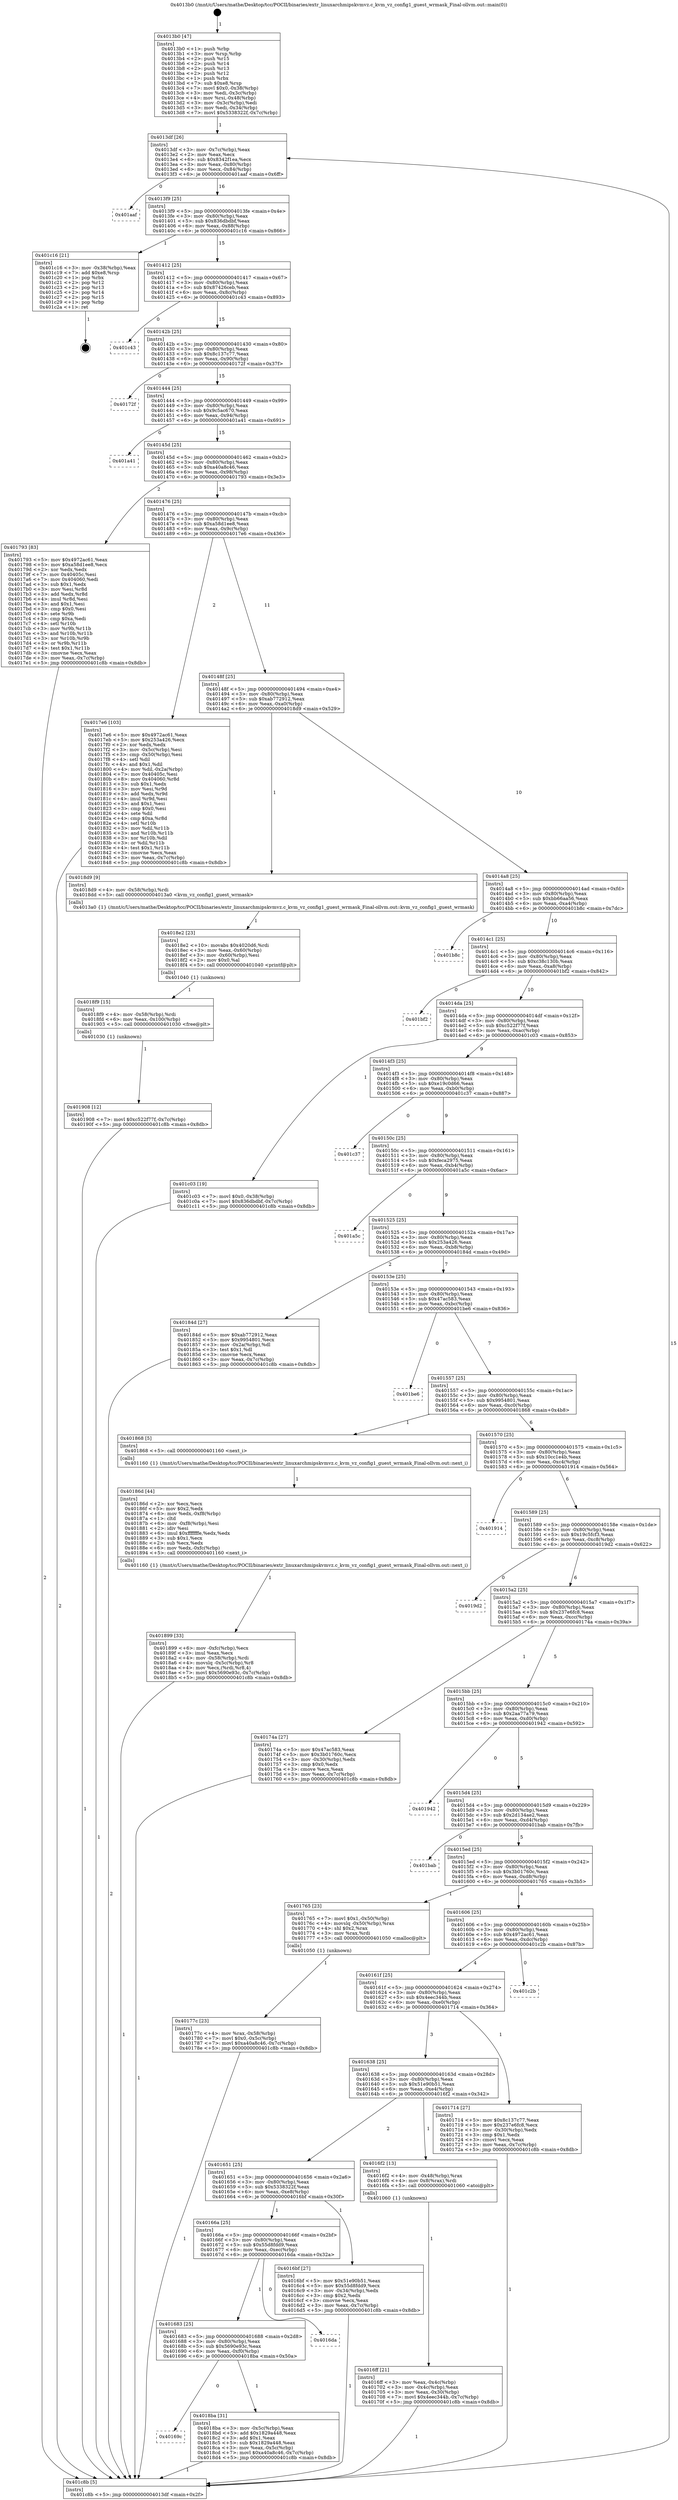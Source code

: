 digraph "0x4013b0" {
  label = "0x4013b0 (/mnt/c/Users/mathe/Desktop/tcc/POCII/binaries/extr_linuxarchmipskvmvz.c_kvm_vz_config1_guest_wrmask_Final-ollvm.out::main(0))"
  labelloc = "t"
  node[shape=record]

  Entry [label="",width=0.3,height=0.3,shape=circle,fillcolor=black,style=filled]
  "0x4013df" [label="{
     0x4013df [26]\l
     | [instrs]\l
     &nbsp;&nbsp;0x4013df \<+3\>: mov -0x7c(%rbp),%eax\l
     &nbsp;&nbsp;0x4013e2 \<+2\>: mov %eax,%ecx\l
     &nbsp;&nbsp;0x4013e4 \<+6\>: sub $0x8342f1ea,%ecx\l
     &nbsp;&nbsp;0x4013ea \<+3\>: mov %eax,-0x80(%rbp)\l
     &nbsp;&nbsp;0x4013ed \<+6\>: mov %ecx,-0x84(%rbp)\l
     &nbsp;&nbsp;0x4013f3 \<+6\>: je 0000000000401aaf \<main+0x6ff\>\l
  }"]
  "0x401aaf" [label="{
     0x401aaf\l
  }", style=dashed]
  "0x4013f9" [label="{
     0x4013f9 [25]\l
     | [instrs]\l
     &nbsp;&nbsp;0x4013f9 \<+5\>: jmp 00000000004013fe \<main+0x4e\>\l
     &nbsp;&nbsp;0x4013fe \<+3\>: mov -0x80(%rbp),%eax\l
     &nbsp;&nbsp;0x401401 \<+5\>: sub $0x836dbdbf,%eax\l
     &nbsp;&nbsp;0x401406 \<+6\>: mov %eax,-0x88(%rbp)\l
     &nbsp;&nbsp;0x40140c \<+6\>: je 0000000000401c16 \<main+0x866\>\l
  }"]
  Exit [label="",width=0.3,height=0.3,shape=circle,fillcolor=black,style=filled,peripheries=2]
  "0x401c16" [label="{
     0x401c16 [21]\l
     | [instrs]\l
     &nbsp;&nbsp;0x401c16 \<+3\>: mov -0x38(%rbp),%eax\l
     &nbsp;&nbsp;0x401c19 \<+7\>: add $0xe8,%rsp\l
     &nbsp;&nbsp;0x401c20 \<+1\>: pop %rbx\l
     &nbsp;&nbsp;0x401c21 \<+2\>: pop %r12\l
     &nbsp;&nbsp;0x401c23 \<+2\>: pop %r13\l
     &nbsp;&nbsp;0x401c25 \<+2\>: pop %r14\l
     &nbsp;&nbsp;0x401c27 \<+2\>: pop %r15\l
     &nbsp;&nbsp;0x401c29 \<+1\>: pop %rbp\l
     &nbsp;&nbsp;0x401c2a \<+1\>: ret\l
  }"]
  "0x401412" [label="{
     0x401412 [25]\l
     | [instrs]\l
     &nbsp;&nbsp;0x401412 \<+5\>: jmp 0000000000401417 \<main+0x67\>\l
     &nbsp;&nbsp;0x401417 \<+3\>: mov -0x80(%rbp),%eax\l
     &nbsp;&nbsp;0x40141a \<+5\>: sub $0x87426ceb,%eax\l
     &nbsp;&nbsp;0x40141f \<+6\>: mov %eax,-0x8c(%rbp)\l
     &nbsp;&nbsp;0x401425 \<+6\>: je 0000000000401c43 \<main+0x893\>\l
  }"]
  "0x401908" [label="{
     0x401908 [12]\l
     | [instrs]\l
     &nbsp;&nbsp;0x401908 \<+7\>: movl $0xc522f77f,-0x7c(%rbp)\l
     &nbsp;&nbsp;0x40190f \<+5\>: jmp 0000000000401c8b \<main+0x8db\>\l
  }"]
  "0x401c43" [label="{
     0x401c43\l
  }", style=dashed]
  "0x40142b" [label="{
     0x40142b [25]\l
     | [instrs]\l
     &nbsp;&nbsp;0x40142b \<+5\>: jmp 0000000000401430 \<main+0x80\>\l
     &nbsp;&nbsp;0x401430 \<+3\>: mov -0x80(%rbp),%eax\l
     &nbsp;&nbsp;0x401433 \<+5\>: sub $0x8c137c77,%eax\l
     &nbsp;&nbsp;0x401438 \<+6\>: mov %eax,-0x90(%rbp)\l
     &nbsp;&nbsp;0x40143e \<+6\>: je 000000000040172f \<main+0x37f\>\l
  }"]
  "0x4018f9" [label="{
     0x4018f9 [15]\l
     | [instrs]\l
     &nbsp;&nbsp;0x4018f9 \<+4\>: mov -0x58(%rbp),%rdi\l
     &nbsp;&nbsp;0x4018fd \<+6\>: mov %eax,-0x100(%rbp)\l
     &nbsp;&nbsp;0x401903 \<+5\>: call 0000000000401030 \<free@plt\>\l
     | [calls]\l
     &nbsp;&nbsp;0x401030 \{1\} (unknown)\l
  }"]
  "0x40172f" [label="{
     0x40172f\l
  }", style=dashed]
  "0x401444" [label="{
     0x401444 [25]\l
     | [instrs]\l
     &nbsp;&nbsp;0x401444 \<+5\>: jmp 0000000000401449 \<main+0x99\>\l
     &nbsp;&nbsp;0x401449 \<+3\>: mov -0x80(%rbp),%eax\l
     &nbsp;&nbsp;0x40144c \<+5\>: sub $0x9c5ac670,%eax\l
     &nbsp;&nbsp;0x401451 \<+6\>: mov %eax,-0x94(%rbp)\l
     &nbsp;&nbsp;0x401457 \<+6\>: je 0000000000401a41 \<main+0x691\>\l
  }"]
  "0x4018e2" [label="{
     0x4018e2 [23]\l
     | [instrs]\l
     &nbsp;&nbsp;0x4018e2 \<+10\>: movabs $0x4020d6,%rdi\l
     &nbsp;&nbsp;0x4018ec \<+3\>: mov %eax,-0x60(%rbp)\l
     &nbsp;&nbsp;0x4018ef \<+3\>: mov -0x60(%rbp),%esi\l
     &nbsp;&nbsp;0x4018f2 \<+2\>: mov $0x0,%al\l
     &nbsp;&nbsp;0x4018f4 \<+5\>: call 0000000000401040 \<printf@plt\>\l
     | [calls]\l
     &nbsp;&nbsp;0x401040 \{1\} (unknown)\l
  }"]
  "0x401a41" [label="{
     0x401a41\l
  }", style=dashed]
  "0x40145d" [label="{
     0x40145d [25]\l
     | [instrs]\l
     &nbsp;&nbsp;0x40145d \<+5\>: jmp 0000000000401462 \<main+0xb2\>\l
     &nbsp;&nbsp;0x401462 \<+3\>: mov -0x80(%rbp),%eax\l
     &nbsp;&nbsp;0x401465 \<+5\>: sub $0xa40a8c46,%eax\l
     &nbsp;&nbsp;0x40146a \<+6\>: mov %eax,-0x98(%rbp)\l
     &nbsp;&nbsp;0x401470 \<+6\>: je 0000000000401793 \<main+0x3e3\>\l
  }"]
  "0x40169c" [label="{
     0x40169c\l
  }", style=dashed]
  "0x401793" [label="{
     0x401793 [83]\l
     | [instrs]\l
     &nbsp;&nbsp;0x401793 \<+5\>: mov $0x4972ac61,%eax\l
     &nbsp;&nbsp;0x401798 \<+5\>: mov $0xa58d1ee8,%ecx\l
     &nbsp;&nbsp;0x40179d \<+2\>: xor %edx,%edx\l
     &nbsp;&nbsp;0x40179f \<+7\>: mov 0x40405c,%esi\l
     &nbsp;&nbsp;0x4017a6 \<+7\>: mov 0x404060,%edi\l
     &nbsp;&nbsp;0x4017ad \<+3\>: sub $0x1,%edx\l
     &nbsp;&nbsp;0x4017b0 \<+3\>: mov %esi,%r8d\l
     &nbsp;&nbsp;0x4017b3 \<+3\>: add %edx,%r8d\l
     &nbsp;&nbsp;0x4017b6 \<+4\>: imul %r8d,%esi\l
     &nbsp;&nbsp;0x4017ba \<+3\>: and $0x1,%esi\l
     &nbsp;&nbsp;0x4017bd \<+3\>: cmp $0x0,%esi\l
     &nbsp;&nbsp;0x4017c0 \<+4\>: sete %r9b\l
     &nbsp;&nbsp;0x4017c4 \<+3\>: cmp $0xa,%edi\l
     &nbsp;&nbsp;0x4017c7 \<+4\>: setl %r10b\l
     &nbsp;&nbsp;0x4017cb \<+3\>: mov %r9b,%r11b\l
     &nbsp;&nbsp;0x4017ce \<+3\>: and %r10b,%r11b\l
     &nbsp;&nbsp;0x4017d1 \<+3\>: xor %r10b,%r9b\l
     &nbsp;&nbsp;0x4017d4 \<+3\>: or %r9b,%r11b\l
     &nbsp;&nbsp;0x4017d7 \<+4\>: test $0x1,%r11b\l
     &nbsp;&nbsp;0x4017db \<+3\>: cmovne %ecx,%eax\l
     &nbsp;&nbsp;0x4017de \<+3\>: mov %eax,-0x7c(%rbp)\l
     &nbsp;&nbsp;0x4017e1 \<+5\>: jmp 0000000000401c8b \<main+0x8db\>\l
  }"]
  "0x401476" [label="{
     0x401476 [25]\l
     | [instrs]\l
     &nbsp;&nbsp;0x401476 \<+5\>: jmp 000000000040147b \<main+0xcb\>\l
     &nbsp;&nbsp;0x40147b \<+3\>: mov -0x80(%rbp),%eax\l
     &nbsp;&nbsp;0x40147e \<+5\>: sub $0xa58d1ee8,%eax\l
     &nbsp;&nbsp;0x401483 \<+6\>: mov %eax,-0x9c(%rbp)\l
     &nbsp;&nbsp;0x401489 \<+6\>: je 00000000004017e6 \<main+0x436\>\l
  }"]
  "0x4018ba" [label="{
     0x4018ba [31]\l
     | [instrs]\l
     &nbsp;&nbsp;0x4018ba \<+3\>: mov -0x5c(%rbp),%eax\l
     &nbsp;&nbsp;0x4018bd \<+5\>: add $0x1829a448,%eax\l
     &nbsp;&nbsp;0x4018c2 \<+3\>: add $0x1,%eax\l
     &nbsp;&nbsp;0x4018c5 \<+5\>: sub $0x1829a448,%eax\l
     &nbsp;&nbsp;0x4018ca \<+3\>: mov %eax,-0x5c(%rbp)\l
     &nbsp;&nbsp;0x4018cd \<+7\>: movl $0xa40a8c46,-0x7c(%rbp)\l
     &nbsp;&nbsp;0x4018d4 \<+5\>: jmp 0000000000401c8b \<main+0x8db\>\l
  }"]
  "0x4017e6" [label="{
     0x4017e6 [103]\l
     | [instrs]\l
     &nbsp;&nbsp;0x4017e6 \<+5\>: mov $0x4972ac61,%eax\l
     &nbsp;&nbsp;0x4017eb \<+5\>: mov $0x253a426,%ecx\l
     &nbsp;&nbsp;0x4017f0 \<+2\>: xor %edx,%edx\l
     &nbsp;&nbsp;0x4017f2 \<+3\>: mov -0x5c(%rbp),%esi\l
     &nbsp;&nbsp;0x4017f5 \<+3\>: cmp -0x50(%rbp),%esi\l
     &nbsp;&nbsp;0x4017f8 \<+4\>: setl %dil\l
     &nbsp;&nbsp;0x4017fc \<+4\>: and $0x1,%dil\l
     &nbsp;&nbsp;0x401800 \<+4\>: mov %dil,-0x2a(%rbp)\l
     &nbsp;&nbsp;0x401804 \<+7\>: mov 0x40405c,%esi\l
     &nbsp;&nbsp;0x40180b \<+8\>: mov 0x404060,%r8d\l
     &nbsp;&nbsp;0x401813 \<+3\>: sub $0x1,%edx\l
     &nbsp;&nbsp;0x401816 \<+3\>: mov %esi,%r9d\l
     &nbsp;&nbsp;0x401819 \<+3\>: add %edx,%r9d\l
     &nbsp;&nbsp;0x40181c \<+4\>: imul %r9d,%esi\l
     &nbsp;&nbsp;0x401820 \<+3\>: and $0x1,%esi\l
     &nbsp;&nbsp;0x401823 \<+3\>: cmp $0x0,%esi\l
     &nbsp;&nbsp;0x401826 \<+4\>: sete %dil\l
     &nbsp;&nbsp;0x40182a \<+4\>: cmp $0xa,%r8d\l
     &nbsp;&nbsp;0x40182e \<+4\>: setl %r10b\l
     &nbsp;&nbsp;0x401832 \<+3\>: mov %dil,%r11b\l
     &nbsp;&nbsp;0x401835 \<+3\>: and %r10b,%r11b\l
     &nbsp;&nbsp;0x401838 \<+3\>: xor %r10b,%dil\l
     &nbsp;&nbsp;0x40183b \<+3\>: or %dil,%r11b\l
     &nbsp;&nbsp;0x40183e \<+4\>: test $0x1,%r11b\l
     &nbsp;&nbsp;0x401842 \<+3\>: cmovne %ecx,%eax\l
     &nbsp;&nbsp;0x401845 \<+3\>: mov %eax,-0x7c(%rbp)\l
     &nbsp;&nbsp;0x401848 \<+5\>: jmp 0000000000401c8b \<main+0x8db\>\l
  }"]
  "0x40148f" [label="{
     0x40148f [25]\l
     | [instrs]\l
     &nbsp;&nbsp;0x40148f \<+5\>: jmp 0000000000401494 \<main+0xe4\>\l
     &nbsp;&nbsp;0x401494 \<+3\>: mov -0x80(%rbp),%eax\l
     &nbsp;&nbsp;0x401497 \<+5\>: sub $0xab772912,%eax\l
     &nbsp;&nbsp;0x40149c \<+6\>: mov %eax,-0xa0(%rbp)\l
     &nbsp;&nbsp;0x4014a2 \<+6\>: je 00000000004018d9 \<main+0x529\>\l
  }"]
  "0x401683" [label="{
     0x401683 [25]\l
     | [instrs]\l
     &nbsp;&nbsp;0x401683 \<+5\>: jmp 0000000000401688 \<main+0x2d8\>\l
     &nbsp;&nbsp;0x401688 \<+3\>: mov -0x80(%rbp),%eax\l
     &nbsp;&nbsp;0x40168b \<+5\>: sub $0x5690e93c,%eax\l
     &nbsp;&nbsp;0x401690 \<+6\>: mov %eax,-0xf0(%rbp)\l
     &nbsp;&nbsp;0x401696 \<+6\>: je 00000000004018ba \<main+0x50a\>\l
  }"]
  "0x4018d9" [label="{
     0x4018d9 [9]\l
     | [instrs]\l
     &nbsp;&nbsp;0x4018d9 \<+4\>: mov -0x58(%rbp),%rdi\l
     &nbsp;&nbsp;0x4018dd \<+5\>: call 00000000004013a0 \<kvm_vz_config1_guest_wrmask\>\l
     | [calls]\l
     &nbsp;&nbsp;0x4013a0 \{1\} (/mnt/c/Users/mathe/Desktop/tcc/POCII/binaries/extr_linuxarchmipskvmvz.c_kvm_vz_config1_guest_wrmask_Final-ollvm.out::kvm_vz_config1_guest_wrmask)\l
  }"]
  "0x4014a8" [label="{
     0x4014a8 [25]\l
     | [instrs]\l
     &nbsp;&nbsp;0x4014a8 \<+5\>: jmp 00000000004014ad \<main+0xfd\>\l
     &nbsp;&nbsp;0x4014ad \<+3\>: mov -0x80(%rbp),%eax\l
     &nbsp;&nbsp;0x4014b0 \<+5\>: sub $0xbb66aa56,%eax\l
     &nbsp;&nbsp;0x4014b5 \<+6\>: mov %eax,-0xa4(%rbp)\l
     &nbsp;&nbsp;0x4014bb \<+6\>: je 0000000000401b8c \<main+0x7dc\>\l
  }"]
  "0x4016da" [label="{
     0x4016da\l
  }", style=dashed]
  "0x401b8c" [label="{
     0x401b8c\l
  }", style=dashed]
  "0x4014c1" [label="{
     0x4014c1 [25]\l
     | [instrs]\l
     &nbsp;&nbsp;0x4014c1 \<+5\>: jmp 00000000004014c6 \<main+0x116\>\l
     &nbsp;&nbsp;0x4014c6 \<+3\>: mov -0x80(%rbp),%eax\l
     &nbsp;&nbsp;0x4014c9 \<+5\>: sub $0xc38c130b,%eax\l
     &nbsp;&nbsp;0x4014ce \<+6\>: mov %eax,-0xa8(%rbp)\l
     &nbsp;&nbsp;0x4014d4 \<+6\>: je 0000000000401bf2 \<main+0x842\>\l
  }"]
  "0x401899" [label="{
     0x401899 [33]\l
     | [instrs]\l
     &nbsp;&nbsp;0x401899 \<+6\>: mov -0xfc(%rbp),%ecx\l
     &nbsp;&nbsp;0x40189f \<+3\>: imul %eax,%ecx\l
     &nbsp;&nbsp;0x4018a2 \<+4\>: mov -0x58(%rbp),%rdi\l
     &nbsp;&nbsp;0x4018a6 \<+4\>: movslq -0x5c(%rbp),%r8\l
     &nbsp;&nbsp;0x4018aa \<+4\>: mov %ecx,(%rdi,%r8,4)\l
     &nbsp;&nbsp;0x4018ae \<+7\>: movl $0x5690e93c,-0x7c(%rbp)\l
     &nbsp;&nbsp;0x4018b5 \<+5\>: jmp 0000000000401c8b \<main+0x8db\>\l
  }"]
  "0x401bf2" [label="{
     0x401bf2\l
  }", style=dashed]
  "0x4014da" [label="{
     0x4014da [25]\l
     | [instrs]\l
     &nbsp;&nbsp;0x4014da \<+5\>: jmp 00000000004014df \<main+0x12f\>\l
     &nbsp;&nbsp;0x4014df \<+3\>: mov -0x80(%rbp),%eax\l
     &nbsp;&nbsp;0x4014e2 \<+5\>: sub $0xc522f77f,%eax\l
     &nbsp;&nbsp;0x4014e7 \<+6\>: mov %eax,-0xac(%rbp)\l
     &nbsp;&nbsp;0x4014ed \<+6\>: je 0000000000401c03 \<main+0x853\>\l
  }"]
  "0x40186d" [label="{
     0x40186d [44]\l
     | [instrs]\l
     &nbsp;&nbsp;0x40186d \<+2\>: xor %ecx,%ecx\l
     &nbsp;&nbsp;0x40186f \<+5\>: mov $0x2,%edx\l
     &nbsp;&nbsp;0x401874 \<+6\>: mov %edx,-0xf8(%rbp)\l
     &nbsp;&nbsp;0x40187a \<+1\>: cltd\l
     &nbsp;&nbsp;0x40187b \<+6\>: mov -0xf8(%rbp),%esi\l
     &nbsp;&nbsp;0x401881 \<+2\>: idiv %esi\l
     &nbsp;&nbsp;0x401883 \<+6\>: imul $0xfffffffe,%edx,%edx\l
     &nbsp;&nbsp;0x401889 \<+3\>: sub $0x1,%ecx\l
     &nbsp;&nbsp;0x40188c \<+2\>: sub %ecx,%edx\l
     &nbsp;&nbsp;0x40188e \<+6\>: mov %edx,-0xfc(%rbp)\l
     &nbsp;&nbsp;0x401894 \<+5\>: call 0000000000401160 \<next_i\>\l
     | [calls]\l
     &nbsp;&nbsp;0x401160 \{1\} (/mnt/c/Users/mathe/Desktop/tcc/POCII/binaries/extr_linuxarchmipskvmvz.c_kvm_vz_config1_guest_wrmask_Final-ollvm.out::next_i)\l
  }"]
  "0x401c03" [label="{
     0x401c03 [19]\l
     | [instrs]\l
     &nbsp;&nbsp;0x401c03 \<+7\>: movl $0x0,-0x38(%rbp)\l
     &nbsp;&nbsp;0x401c0a \<+7\>: movl $0x836dbdbf,-0x7c(%rbp)\l
     &nbsp;&nbsp;0x401c11 \<+5\>: jmp 0000000000401c8b \<main+0x8db\>\l
  }"]
  "0x4014f3" [label="{
     0x4014f3 [25]\l
     | [instrs]\l
     &nbsp;&nbsp;0x4014f3 \<+5\>: jmp 00000000004014f8 \<main+0x148\>\l
     &nbsp;&nbsp;0x4014f8 \<+3\>: mov -0x80(%rbp),%eax\l
     &nbsp;&nbsp;0x4014fb \<+5\>: sub $0xe19c0d66,%eax\l
     &nbsp;&nbsp;0x401500 \<+6\>: mov %eax,-0xb0(%rbp)\l
     &nbsp;&nbsp;0x401506 \<+6\>: je 0000000000401c37 \<main+0x887\>\l
  }"]
  "0x40177c" [label="{
     0x40177c [23]\l
     | [instrs]\l
     &nbsp;&nbsp;0x40177c \<+4\>: mov %rax,-0x58(%rbp)\l
     &nbsp;&nbsp;0x401780 \<+7\>: movl $0x0,-0x5c(%rbp)\l
     &nbsp;&nbsp;0x401787 \<+7\>: movl $0xa40a8c46,-0x7c(%rbp)\l
     &nbsp;&nbsp;0x40178e \<+5\>: jmp 0000000000401c8b \<main+0x8db\>\l
  }"]
  "0x401c37" [label="{
     0x401c37\l
  }", style=dashed]
  "0x40150c" [label="{
     0x40150c [25]\l
     | [instrs]\l
     &nbsp;&nbsp;0x40150c \<+5\>: jmp 0000000000401511 \<main+0x161\>\l
     &nbsp;&nbsp;0x401511 \<+3\>: mov -0x80(%rbp),%eax\l
     &nbsp;&nbsp;0x401514 \<+5\>: sub $0xfeca2975,%eax\l
     &nbsp;&nbsp;0x401519 \<+6\>: mov %eax,-0xb4(%rbp)\l
     &nbsp;&nbsp;0x40151f \<+6\>: je 0000000000401a5c \<main+0x6ac\>\l
  }"]
  "0x4016ff" [label="{
     0x4016ff [21]\l
     | [instrs]\l
     &nbsp;&nbsp;0x4016ff \<+3\>: mov %eax,-0x4c(%rbp)\l
     &nbsp;&nbsp;0x401702 \<+3\>: mov -0x4c(%rbp),%eax\l
     &nbsp;&nbsp;0x401705 \<+3\>: mov %eax,-0x30(%rbp)\l
     &nbsp;&nbsp;0x401708 \<+7\>: movl $0x4eec344b,-0x7c(%rbp)\l
     &nbsp;&nbsp;0x40170f \<+5\>: jmp 0000000000401c8b \<main+0x8db\>\l
  }"]
  "0x401a5c" [label="{
     0x401a5c\l
  }", style=dashed]
  "0x401525" [label="{
     0x401525 [25]\l
     | [instrs]\l
     &nbsp;&nbsp;0x401525 \<+5\>: jmp 000000000040152a \<main+0x17a\>\l
     &nbsp;&nbsp;0x40152a \<+3\>: mov -0x80(%rbp),%eax\l
     &nbsp;&nbsp;0x40152d \<+5\>: sub $0x253a426,%eax\l
     &nbsp;&nbsp;0x401532 \<+6\>: mov %eax,-0xb8(%rbp)\l
     &nbsp;&nbsp;0x401538 \<+6\>: je 000000000040184d \<main+0x49d\>\l
  }"]
  "0x4013b0" [label="{
     0x4013b0 [47]\l
     | [instrs]\l
     &nbsp;&nbsp;0x4013b0 \<+1\>: push %rbp\l
     &nbsp;&nbsp;0x4013b1 \<+3\>: mov %rsp,%rbp\l
     &nbsp;&nbsp;0x4013b4 \<+2\>: push %r15\l
     &nbsp;&nbsp;0x4013b6 \<+2\>: push %r14\l
     &nbsp;&nbsp;0x4013b8 \<+2\>: push %r13\l
     &nbsp;&nbsp;0x4013ba \<+2\>: push %r12\l
     &nbsp;&nbsp;0x4013bc \<+1\>: push %rbx\l
     &nbsp;&nbsp;0x4013bd \<+7\>: sub $0xe8,%rsp\l
     &nbsp;&nbsp;0x4013c4 \<+7\>: movl $0x0,-0x38(%rbp)\l
     &nbsp;&nbsp;0x4013cb \<+3\>: mov %edi,-0x3c(%rbp)\l
     &nbsp;&nbsp;0x4013ce \<+4\>: mov %rsi,-0x48(%rbp)\l
     &nbsp;&nbsp;0x4013d2 \<+3\>: mov -0x3c(%rbp),%edi\l
     &nbsp;&nbsp;0x4013d5 \<+3\>: mov %edi,-0x34(%rbp)\l
     &nbsp;&nbsp;0x4013d8 \<+7\>: movl $0x5338322f,-0x7c(%rbp)\l
  }"]
  "0x40184d" [label="{
     0x40184d [27]\l
     | [instrs]\l
     &nbsp;&nbsp;0x40184d \<+5\>: mov $0xab772912,%eax\l
     &nbsp;&nbsp;0x401852 \<+5\>: mov $0x9954801,%ecx\l
     &nbsp;&nbsp;0x401857 \<+3\>: mov -0x2a(%rbp),%dl\l
     &nbsp;&nbsp;0x40185a \<+3\>: test $0x1,%dl\l
     &nbsp;&nbsp;0x40185d \<+3\>: cmovne %ecx,%eax\l
     &nbsp;&nbsp;0x401860 \<+3\>: mov %eax,-0x7c(%rbp)\l
     &nbsp;&nbsp;0x401863 \<+5\>: jmp 0000000000401c8b \<main+0x8db\>\l
  }"]
  "0x40153e" [label="{
     0x40153e [25]\l
     | [instrs]\l
     &nbsp;&nbsp;0x40153e \<+5\>: jmp 0000000000401543 \<main+0x193\>\l
     &nbsp;&nbsp;0x401543 \<+3\>: mov -0x80(%rbp),%eax\l
     &nbsp;&nbsp;0x401546 \<+5\>: sub $0x47ac583,%eax\l
     &nbsp;&nbsp;0x40154b \<+6\>: mov %eax,-0xbc(%rbp)\l
     &nbsp;&nbsp;0x401551 \<+6\>: je 0000000000401be6 \<main+0x836\>\l
  }"]
  "0x401c8b" [label="{
     0x401c8b [5]\l
     | [instrs]\l
     &nbsp;&nbsp;0x401c8b \<+5\>: jmp 00000000004013df \<main+0x2f\>\l
  }"]
  "0x401be6" [label="{
     0x401be6\l
  }", style=dashed]
  "0x401557" [label="{
     0x401557 [25]\l
     | [instrs]\l
     &nbsp;&nbsp;0x401557 \<+5\>: jmp 000000000040155c \<main+0x1ac\>\l
     &nbsp;&nbsp;0x40155c \<+3\>: mov -0x80(%rbp),%eax\l
     &nbsp;&nbsp;0x40155f \<+5\>: sub $0x9954801,%eax\l
     &nbsp;&nbsp;0x401564 \<+6\>: mov %eax,-0xc0(%rbp)\l
     &nbsp;&nbsp;0x40156a \<+6\>: je 0000000000401868 \<main+0x4b8\>\l
  }"]
  "0x40166a" [label="{
     0x40166a [25]\l
     | [instrs]\l
     &nbsp;&nbsp;0x40166a \<+5\>: jmp 000000000040166f \<main+0x2bf\>\l
     &nbsp;&nbsp;0x40166f \<+3\>: mov -0x80(%rbp),%eax\l
     &nbsp;&nbsp;0x401672 \<+5\>: sub $0x55d8fdd9,%eax\l
     &nbsp;&nbsp;0x401677 \<+6\>: mov %eax,-0xec(%rbp)\l
     &nbsp;&nbsp;0x40167d \<+6\>: je 00000000004016da \<main+0x32a\>\l
  }"]
  "0x401868" [label="{
     0x401868 [5]\l
     | [instrs]\l
     &nbsp;&nbsp;0x401868 \<+5\>: call 0000000000401160 \<next_i\>\l
     | [calls]\l
     &nbsp;&nbsp;0x401160 \{1\} (/mnt/c/Users/mathe/Desktop/tcc/POCII/binaries/extr_linuxarchmipskvmvz.c_kvm_vz_config1_guest_wrmask_Final-ollvm.out::next_i)\l
  }"]
  "0x401570" [label="{
     0x401570 [25]\l
     | [instrs]\l
     &nbsp;&nbsp;0x401570 \<+5\>: jmp 0000000000401575 \<main+0x1c5\>\l
     &nbsp;&nbsp;0x401575 \<+3\>: mov -0x80(%rbp),%eax\l
     &nbsp;&nbsp;0x401578 \<+5\>: sub $0x10cc1e4b,%eax\l
     &nbsp;&nbsp;0x40157d \<+6\>: mov %eax,-0xc4(%rbp)\l
     &nbsp;&nbsp;0x401583 \<+6\>: je 0000000000401914 \<main+0x564\>\l
  }"]
  "0x4016bf" [label="{
     0x4016bf [27]\l
     | [instrs]\l
     &nbsp;&nbsp;0x4016bf \<+5\>: mov $0x51e90b51,%eax\l
     &nbsp;&nbsp;0x4016c4 \<+5\>: mov $0x55d8fdd9,%ecx\l
     &nbsp;&nbsp;0x4016c9 \<+3\>: mov -0x34(%rbp),%edx\l
     &nbsp;&nbsp;0x4016cc \<+3\>: cmp $0x2,%edx\l
     &nbsp;&nbsp;0x4016cf \<+3\>: cmovne %ecx,%eax\l
     &nbsp;&nbsp;0x4016d2 \<+3\>: mov %eax,-0x7c(%rbp)\l
     &nbsp;&nbsp;0x4016d5 \<+5\>: jmp 0000000000401c8b \<main+0x8db\>\l
  }"]
  "0x401914" [label="{
     0x401914\l
  }", style=dashed]
  "0x401589" [label="{
     0x401589 [25]\l
     | [instrs]\l
     &nbsp;&nbsp;0x401589 \<+5\>: jmp 000000000040158e \<main+0x1de\>\l
     &nbsp;&nbsp;0x40158e \<+3\>: mov -0x80(%rbp),%eax\l
     &nbsp;&nbsp;0x401591 \<+5\>: sub $0x19c5fcf3,%eax\l
     &nbsp;&nbsp;0x401596 \<+6\>: mov %eax,-0xc8(%rbp)\l
     &nbsp;&nbsp;0x40159c \<+6\>: je 00000000004019d2 \<main+0x622\>\l
  }"]
  "0x401651" [label="{
     0x401651 [25]\l
     | [instrs]\l
     &nbsp;&nbsp;0x401651 \<+5\>: jmp 0000000000401656 \<main+0x2a6\>\l
     &nbsp;&nbsp;0x401656 \<+3\>: mov -0x80(%rbp),%eax\l
     &nbsp;&nbsp;0x401659 \<+5\>: sub $0x5338322f,%eax\l
     &nbsp;&nbsp;0x40165e \<+6\>: mov %eax,-0xe8(%rbp)\l
     &nbsp;&nbsp;0x401664 \<+6\>: je 00000000004016bf \<main+0x30f\>\l
  }"]
  "0x4019d2" [label="{
     0x4019d2\l
  }", style=dashed]
  "0x4015a2" [label="{
     0x4015a2 [25]\l
     | [instrs]\l
     &nbsp;&nbsp;0x4015a2 \<+5\>: jmp 00000000004015a7 \<main+0x1f7\>\l
     &nbsp;&nbsp;0x4015a7 \<+3\>: mov -0x80(%rbp),%eax\l
     &nbsp;&nbsp;0x4015aa \<+5\>: sub $0x237e6fc8,%eax\l
     &nbsp;&nbsp;0x4015af \<+6\>: mov %eax,-0xcc(%rbp)\l
     &nbsp;&nbsp;0x4015b5 \<+6\>: je 000000000040174a \<main+0x39a\>\l
  }"]
  "0x4016f2" [label="{
     0x4016f2 [13]\l
     | [instrs]\l
     &nbsp;&nbsp;0x4016f2 \<+4\>: mov -0x48(%rbp),%rax\l
     &nbsp;&nbsp;0x4016f6 \<+4\>: mov 0x8(%rax),%rdi\l
     &nbsp;&nbsp;0x4016fa \<+5\>: call 0000000000401060 \<atoi@plt\>\l
     | [calls]\l
     &nbsp;&nbsp;0x401060 \{1\} (unknown)\l
  }"]
  "0x40174a" [label="{
     0x40174a [27]\l
     | [instrs]\l
     &nbsp;&nbsp;0x40174a \<+5\>: mov $0x47ac583,%eax\l
     &nbsp;&nbsp;0x40174f \<+5\>: mov $0x3b01760c,%ecx\l
     &nbsp;&nbsp;0x401754 \<+3\>: mov -0x30(%rbp),%edx\l
     &nbsp;&nbsp;0x401757 \<+3\>: cmp $0x0,%edx\l
     &nbsp;&nbsp;0x40175a \<+3\>: cmove %ecx,%eax\l
     &nbsp;&nbsp;0x40175d \<+3\>: mov %eax,-0x7c(%rbp)\l
     &nbsp;&nbsp;0x401760 \<+5\>: jmp 0000000000401c8b \<main+0x8db\>\l
  }"]
  "0x4015bb" [label="{
     0x4015bb [25]\l
     | [instrs]\l
     &nbsp;&nbsp;0x4015bb \<+5\>: jmp 00000000004015c0 \<main+0x210\>\l
     &nbsp;&nbsp;0x4015c0 \<+3\>: mov -0x80(%rbp),%eax\l
     &nbsp;&nbsp;0x4015c3 \<+5\>: sub $0x2aa77a79,%eax\l
     &nbsp;&nbsp;0x4015c8 \<+6\>: mov %eax,-0xd0(%rbp)\l
     &nbsp;&nbsp;0x4015ce \<+6\>: je 0000000000401942 \<main+0x592\>\l
  }"]
  "0x401638" [label="{
     0x401638 [25]\l
     | [instrs]\l
     &nbsp;&nbsp;0x401638 \<+5\>: jmp 000000000040163d \<main+0x28d\>\l
     &nbsp;&nbsp;0x40163d \<+3\>: mov -0x80(%rbp),%eax\l
     &nbsp;&nbsp;0x401640 \<+5\>: sub $0x51e90b51,%eax\l
     &nbsp;&nbsp;0x401645 \<+6\>: mov %eax,-0xe4(%rbp)\l
     &nbsp;&nbsp;0x40164b \<+6\>: je 00000000004016f2 \<main+0x342\>\l
  }"]
  "0x401942" [label="{
     0x401942\l
  }", style=dashed]
  "0x4015d4" [label="{
     0x4015d4 [25]\l
     | [instrs]\l
     &nbsp;&nbsp;0x4015d4 \<+5\>: jmp 00000000004015d9 \<main+0x229\>\l
     &nbsp;&nbsp;0x4015d9 \<+3\>: mov -0x80(%rbp),%eax\l
     &nbsp;&nbsp;0x4015dc \<+5\>: sub $0x2d134ae2,%eax\l
     &nbsp;&nbsp;0x4015e1 \<+6\>: mov %eax,-0xd4(%rbp)\l
     &nbsp;&nbsp;0x4015e7 \<+6\>: je 0000000000401bab \<main+0x7fb\>\l
  }"]
  "0x401714" [label="{
     0x401714 [27]\l
     | [instrs]\l
     &nbsp;&nbsp;0x401714 \<+5\>: mov $0x8c137c77,%eax\l
     &nbsp;&nbsp;0x401719 \<+5\>: mov $0x237e6fc8,%ecx\l
     &nbsp;&nbsp;0x40171e \<+3\>: mov -0x30(%rbp),%edx\l
     &nbsp;&nbsp;0x401721 \<+3\>: cmp $0x1,%edx\l
     &nbsp;&nbsp;0x401724 \<+3\>: cmovl %ecx,%eax\l
     &nbsp;&nbsp;0x401727 \<+3\>: mov %eax,-0x7c(%rbp)\l
     &nbsp;&nbsp;0x40172a \<+5\>: jmp 0000000000401c8b \<main+0x8db\>\l
  }"]
  "0x401bab" [label="{
     0x401bab\l
  }", style=dashed]
  "0x4015ed" [label="{
     0x4015ed [25]\l
     | [instrs]\l
     &nbsp;&nbsp;0x4015ed \<+5\>: jmp 00000000004015f2 \<main+0x242\>\l
     &nbsp;&nbsp;0x4015f2 \<+3\>: mov -0x80(%rbp),%eax\l
     &nbsp;&nbsp;0x4015f5 \<+5\>: sub $0x3b01760c,%eax\l
     &nbsp;&nbsp;0x4015fa \<+6\>: mov %eax,-0xd8(%rbp)\l
     &nbsp;&nbsp;0x401600 \<+6\>: je 0000000000401765 \<main+0x3b5\>\l
  }"]
  "0x40161f" [label="{
     0x40161f [25]\l
     | [instrs]\l
     &nbsp;&nbsp;0x40161f \<+5\>: jmp 0000000000401624 \<main+0x274\>\l
     &nbsp;&nbsp;0x401624 \<+3\>: mov -0x80(%rbp),%eax\l
     &nbsp;&nbsp;0x401627 \<+5\>: sub $0x4eec344b,%eax\l
     &nbsp;&nbsp;0x40162c \<+6\>: mov %eax,-0xe0(%rbp)\l
     &nbsp;&nbsp;0x401632 \<+6\>: je 0000000000401714 \<main+0x364\>\l
  }"]
  "0x401765" [label="{
     0x401765 [23]\l
     | [instrs]\l
     &nbsp;&nbsp;0x401765 \<+7\>: movl $0x1,-0x50(%rbp)\l
     &nbsp;&nbsp;0x40176c \<+4\>: movslq -0x50(%rbp),%rax\l
     &nbsp;&nbsp;0x401770 \<+4\>: shl $0x2,%rax\l
     &nbsp;&nbsp;0x401774 \<+3\>: mov %rax,%rdi\l
     &nbsp;&nbsp;0x401777 \<+5\>: call 0000000000401050 \<malloc@plt\>\l
     | [calls]\l
     &nbsp;&nbsp;0x401050 \{1\} (unknown)\l
  }"]
  "0x401606" [label="{
     0x401606 [25]\l
     | [instrs]\l
     &nbsp;&nbsp;0x401606 \<+5\>: jmp 000000000040160b \<main+0x25b\>\l
     &nbsp;&nbsp;0x40160b \<+3\>: mov -0x80(%rbp),%eax\l
     &nbsp;&nbsp;0x40160e \<+5\>: sub $0x4972ac61,%eax\l
     &nbsp;&nbsp;0x401613 \<+6\>: mov %eax,-0xdc(%rbp)\l
     &nbsp;&nbsp;0x401619 \<+6\>: je 0000000000401c2b \<main+0x87b\>\l
  }"]
  "0x401c2b" [label="{
     0x401c2b\l
  }", style=dashed]
  Entry -> "0x4013b0" [label=" 1"]
  "0x4013df" -> "0x401aaf" [label=" 0"]
  "0x4013df" -> "0x4013f9" [label=" 16"]
  "0x401c16" -> Exit [label=" 1"]
  "0x4013f9" -> "0x401c16" [label=" 1"]
  "0x4013f9" -> "0x401412" [label=" 15"]
  "0x401c03" -> "0x401c8b" [label=" 1"]
  "0x401412" -> "0x401c43" [label=" 0"]
  "0x401412" -> "0x40142b" [label=" 15"]
  "0x401908" -> "0x401c8b" [label=" 1"]
  "0x40142b" -> "0x40172f" [label=" 0"]
  "0x40142b" -> "0x401444" [label=" 15"]
  "0x4018f9" -> "0x401908" [label=" 1"]
  "0x401444" -> "0x401a41" [label=" 0"]
  "0x401444" -> "0x40145d" [label=" 15"]
  "0x4018e2" -> "0x4018f9" [label=" 1"]
  "0x40145d" -> "0x401793" [label=" 2"]
  "0x40145d" -> "0x401476" [label=" 13"]
  "0x4018d9" -> "0x4018e2" [label=" 1"]
  "0x401476" -> "0x4017e6" [label=" 2"]
  "0x401476" -> "0x40148f" [label=" 11"]
  "0x4018ba" -> "0x401c8b" [label=" 1"]
  "0x40148f" -> "0x4018d9" [label=" 1"]
  "0x40148f" -> "0x4014a8" [label=" 10"]
  "0x401683" -> "0x4018ba" [label=" 1"]
  "0x4014a8" -> "0x401b8c" [label=" 0"]
  "0x4014a8" -> "0x4014c1" [label=" 10"]
  "0x401683" -> "0x40169c" [label=" 0"]
  "0x4014c1" -> "0x401bf2" [label=" 0"]
  "0x4014c1" -> "0x4014da" [label=" 10"]
  "0x40166a" -> "0x4016da" [label=" 0"]
  "0x4014da" -> "0x401c03" [label=" 1"]
  "0x4014da" -> "0x4014f3" [label=" 9"]
  "0x40166a" -> "0x401683" [label=" 1"]
  "0x4014f3" -> "0x401c37" [label=" 0"]
  "0x4014f3" -> "0x40150c" [label=" 9"]
  "0x401899" -> "0x401c8b" [label=" 1"]
  "0x40150c" -> "0x401a5c" [label=" 0"]
  "0x40150c" -> "0x401525" [label=" 9"]
  "0x40186d" -> "0x401899" [label=" 1"]
  "0x401525" -> "0x40184d" [label=" 2"]
  "0x401525" -> "0x40153e" [label=" 7"]
  "0x401868" -> "0x40186d" [label=" 1"]
  "0x40153e" -> "0x401be6" [label=" 0"]
  "0x40153e" -> "0x401557" [label=" 7"]
  "0x40184d" -> "0x401c8b" [label=" 2"]
  "0x401557" -> "0x401868" [label=" 1"]
  "0x401557" -> "0x401570" [label=" 6"]
  "0x4017e6" -> "0x401c8b" [label=" 2"]
  "0x401570" -> "0x401914" [label=" 0"]
  "0x401570" -> "0x401589" [label=" 6"]
  "0x401793" -> "0x401c8b" [label=" 2"]
  "0x401589" -> "0x4019d2" [label=" 0"]
  "0x401589" -> "0x4015a2" [label=" 6"]
  "0x401765" -> "0x40177c" [label=" 1"]
  "0x4015a2" -> "0x40174a" [label=" 1"]
  "0x4015a2" -> "0x4015bb" [label=" 5"]
  "0x40174a" -> "0x401c8b" [label=" 1"]
  "0x4015bb" -> "0x401942" [label=" 0"]
  "0x4015bb" -> "0x4015d4" [label=" 5"]
  "0x4016ff" -> "0x401c8b" [label=" 1"]
  "0x4015d4" -> "0x401bab" [label=" 0"]
  "0x4015d4" -> "0x4015ed" [label=" 5"]
  "0x4016f2" -> "0x4016ff" [label=" 1"]
  "0x4015ed" -> "0x401765" [label=" 1"]
  "0x4015ed" -> "0x401606" [label=" 4"]
  "0x4013b0" -> "0x4013df" [label=" 1"]
  "0x401606" -> "0x401c2b" [label=" 0"]
  "0x401606" -> "0x40161f" [label=" 4"]
  "0x401c8b" -> "0x4013df" [label=" 15"]
  "0x40161f" -> "0x401714" [label=" 1"]
  "0x40161f" -> "0x401638" [label=" 3"]
  "0x401714" -> "0x401c8b" [label=" 1"]
  "0x401638" -> "0x4016f2" [label=" 1"]
  "0x401638" -> "0x401651" [label=" 2"]
  "0x40177c" -> "0x401c8b" [label=" 1"]
  "0x401651" -> "0x4016bf" [label=" 1"]
  "0x401651" -> "0x40166a" [label=" 1"]
  "0x4016bf" -> "0x401c8b" [label=" 1"]
}
